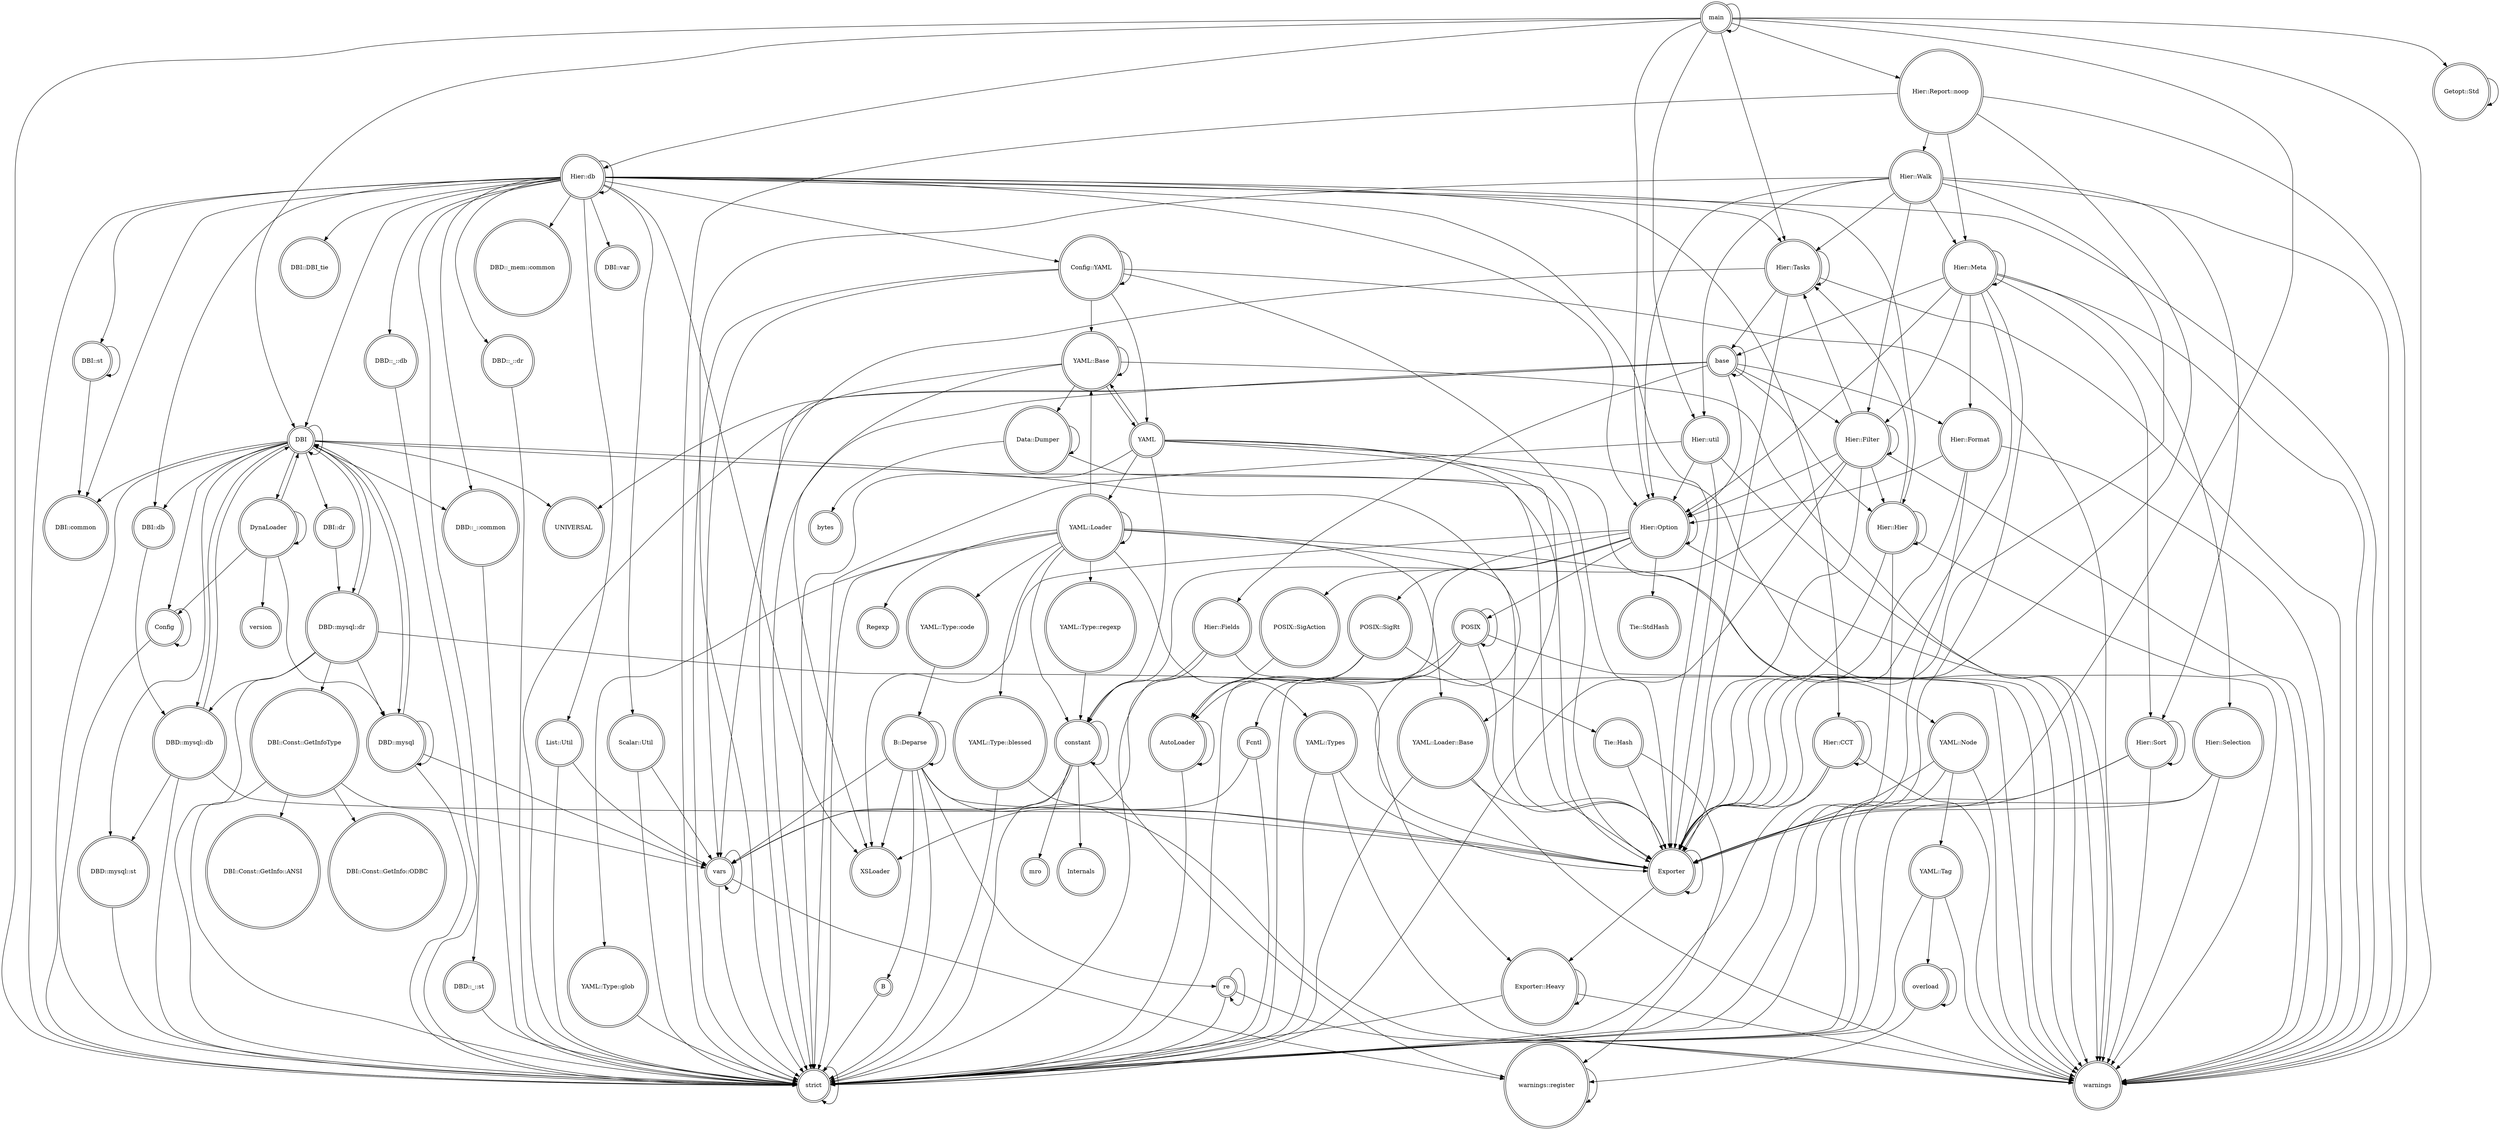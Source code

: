 digraph {
graph [overlap=false]
node [shape=doublecircle];
"Hier::db" -> "Hier::Option";
"Hier::Option" -> "Tie::StdHash";
"Hier::Meta" -> "Hier::Sort";
"YAML::Type::blessed" -> "Exporter";
"constant" -> "constant";
"B::Deparse" -> "strict";
"Hier::Tasks" -> "strict";
"DBI" -> "DBI::common";
"base" -> "Hier::Hier";
"base" -> "Hier::Fields";
"DBD::_::dr" -> "strict";
"YAML::Type::regexp" -> "constant";
"YAML::Node" -> "strict";
"constant" -> "Internals";
"YAML::Loader" -> "warnings";
"overload" -> "overload";
"YAML::Loader::Base" -> "Exporter";
"YAML::Tag" -> "strict";
"Hier::Option" -> "Hier::Option";
"DBI::Const::GetInfoType" -> "vars";
"YAML::Base" -> "warnings";
"Hier::Hier" -> "Hier::Hier";
"overload" -> "warnings::register";
"Hier::db" -> "Config::YAML";
"Hier::db" -> "DBD::_mem::common";
"main" -> "Hier::Tasks";
"DynaLoader" -> "DBI";
"B" -> "strict";
"DBI" -> "DBD::mysql::st";
"Hier::Walk" -> "Hier::Sort";
"constant" -> "strict";
"constant" -> "vars";
"DBI::Const::GetInfoType" -> "DBI::Const::GetInfo::ANSI";
"DBI" -> "strict";
"DBI" -> "DBD::_::common";
"DynaLoader" -> "version";
"Hier::Tasks" -> "Hier::Tasks";
"base" -> "Hier::Option";
"Hier::CCT" -> "warnings";
"YAML::Node" -> "warnings";
"Hier::db" -> "DBI::var";
"DBI::db" -> "DBD::mysql::db";
"Hier::Option" -> "POSIX";
"Hier::Tasks" -> "Exporter";
"Config" -> "strict";
"main" -> "Hier::util";
"Hier::Filter" -> "Hier::Option";
"DBD::_::db" -> "strict";
"YAML::Tag" -> "warnings";
"DBI" -> "DBI::dr";
"main" -> "Hier::Option";
"DynaLoader" -> "DBD::mysql";
"YAML::Loader" -> "Regexp";
"Hier::db" -> "Hier::CCT";
"Config::YAML" -> "YAML";
"Hier::Fields" -> "warnings";
"YAML" -> "strict";
"main" -> "Hier::db";
"Hier::Sort" -> "warnings";
"main" -> "strict";
"YAML" -> "YAML::Node";
"Config::YAML" -> "vars";
"Hier::Report::noop" -> "warnings";
"YAML::Loader::Base" -> "warnings";
"YAML::Types" -> "warnings";
"Hier::Meta" -> "Hier::Filter";
"Hier::Tasks" -> "base";
"Exporter" -> "Exporter::Heavy";
"DBI" -> "Exporter::Heavy";
"base" -> "Hier::Format";
"Hier::db" -> "Exporter";
"Hier::Hier" -> "strict";
"POSIX" -> "strict";
"Hier::db" -> "strict";
"DBD::mysql" -> "DBD::mysql";
"Hier::Filter" -> "Hier::Hier";
"Hier::Walk" -> "Hier::Option";
"YAML::Loader" -> "YAML::Type::regexp";
"Hier::Hier" -> "Hier::Tasks";
"Hier::Option" -> "POSIX::SigRt";
"DBI::Const::GetInfoType" -> "DBI::Const::GetInfo::ODBC";
"Hier::db" -> "DBD::_::st";
"Hier::Hier" -> "warnings";
"DBD::_::common" -> "strict";
"DBI" -> "DynaLoader";
"vars" -> "warnings::register";
"Data::Dumper" -> "bytes";
"DBD::mysql::dr" -> "Exporter";
"Config::YAML" -> "Exporter";
"YAML::Type::glob" -> "strict";
"POSIX" -> "warnings";
"Exporter::Heavy" -> "strict";
"YAML::Loader" -> "strict";
"YAML::Loader" -> "YAML::Type::code";
"DynaLoader" -> "DynaLoader";
"YAML::Base" -> "YAML";
"DBD::mysql" -> "DBI";
"DBD::mysql::dr" -> "DBD::mysql";
"Hier::Option" -> "POSIX::SigAction";
"DBI" -> "DBD::mysql::dr";
"Config::YAML" -> "warnings";
"POSIX::SigRt" -> "vars";
"DBI" -> "DBI::db";
"Exporter::Heavy" -> "warnings";
"base" -> "base";
"constant" -> "warnings::register";
"Hier::CCT" -> "Hier::CCT";
"Hier::Selection" -> "strict";
"Getopt::Std" -> "Getopt::Std";
"Hier::db" -> "DBI::common";
"Hier::Filter" -> "strict";
"List::Util" -> "strict";
"DBI" -> "DBD::mysql::db";
"Hier::Selection" -> "Exporter";
"Hier::Option" -> "strict";
"Hier::Walk" -> "Hier::util";
"YAML::Loader" -> "Exporter";
"Hier::db" -> "DBI";
"Fcntl" -> "XSLoader";
"main" -> "warnings";
"Hier::util" -> "strict";
"re" -> "re";
"DBI::dr" -> "DBD::mysql::dr";
"Hier::util" -> "warnings";
"YAML::Node" -> "Exporter";
"Fcntl" -> "strict";
"POSIX::SigRt" -> "AutoLoader";
"Hier::Meta" -> "Exporter";
"Hier::Meta" -> "Hier::Option";
"Hier::CCT" -> "Exporter";
"YAML::Loader" -> "YAML::Type::blessed";
"YAML::Base" -> "Data::Dumper";
"Hier::Meta" -> "base";
"DBD::mysql::db" -> "DBD::mysql::st";
"DynaLoader" -> "Config";
"vars" -> "strict";
"Hier::db" -> "DBD::_::db";
"Exporter::Heavy" -> "Exporter::Heavy";
"strict" -> "strict";
"YAML" -> "YAML::Loader";
"main" -> "Exporter";
"YAML::Loader::Base" -> "strict";
"Tie::Hash" -> "Exporter";
"base" -> "Hier::Filter";
"Config::YAML" -> "strict";
"YAML::Type::blessed" -> "strict";
"re" -> "warnings";
"Data::Dumper" -> "Data::Dumper";
"Hier::Format" -> "strict";
"Hier::Format" -> "Hier::Option";
"Hier::Walk" -> "strict";
"Hier::Meta" -> "warnings";
"Exporter" -> "Exporter";
"YAML::Loader" -> "YAML::Type::glob";
"base" -> "UNIVERSAL";
"POSIX" -> "Fcntl";
"Hier::Sort" -> "Hier::Sort";
"Config" -> "Config";
"DBD::mysql::dr" -> "strict";
"Hier::db" -> "DBI::st";
"Hier::db" -> "DBD::_::dr";
"Hier::Walk" -> "Hier::Filter";
"warnings::register" -> "warnings::register";
"YAML::Loader" -> "YAML::Base";
"Hier::db" -> "Hier::Tasks";
"DBI" -> "DBD::mysql";
"YAML::Loader" -> "YAML::Loader::Base";
"DBI" -> "Exporter";
"Hier::db" -> "DBD::_::common";
"B::Deparse" -> "re";
"Hier::Meta" -> "strict";
"Hier::Format" -> "warnings";
"Hier::CCT" -> "strict";
"Hier::Walk" -> "Hier::Tasks";
"DBD::mysql::db" -> "Exporter";
"Hier::Filter" -> "Exporter";
"Hier::Walk" -> "warnings";
"DBI::Const::GetInfoType" -> "strict";
"Hier::Filter" -> "constant";
"Data::Dumper" -> "Exporter";
"DBD::mysql::dr" -> "DBI";
"YAML" -> "constant";
"main" -> "DBI";
"YAML::Type::code" -> "B::Deparse";
"AutoLoader" -> "AutoLoader";
"YAML" -> "YAML::Loader::Base";
"B::Deparse" -> "B";
"Hier::db" -> "Hier::db";
"Hier::util" -> "Hier::Option";
"POSIX" -> "AutoLoader";
"POSIX" -> "Exporter";
"YAML::Types" -> "strict";
"Scalar::Util" -> "strict";
"Hier::Filter" -> "Hier::Filter";
"YAML::Loader" -> "constant";
"DBD::mysql::db" -> "DBI";
"B::Deparse" -> "B::Deparse";
"Hier::Meta" -> "Hier::Format";
"B::Deparse" -> "Exporter";
"Hier::Hier" -> "Exporter";
"Hier::Option" -> "warnings";
"YAML" -> "Exporter";
"constant" -> "mro";
"Hier::db" -> "warnings";
"Hier::Filter" -> "warnings";
"List::Util" -> "vars";
"DBD::mysql::dr" -> "DBD::mysql::db";
"YAML::Types" -> "Exporter";
"Hier::db" -> "DBI::db";
"base" -> "strict";
"Tie::Hash" -> "warnings::register";
"vars" -> "vars";
"Hier::Meta" -> "Hier::Selection";
"B::Deparse" -> "XSLoader";
"YAML::Base" -> "YAML::Base";
"POSIX::SigAction" -> "AutoLoader";
"Hier::Walk" -> "Hier::Meta";
"Hier::Tasks" -> "warnings";
"Hier::Meta" -> "Hier::Meta";
"Hier::db" -> "Hier::Hier";
"YAML" -> "YAML::Base";
"main" -> "main";
"YAML::Base" -> "XSLoader";
"Hier::db" -> "List::Util";
"Hier::Report::noop" -> "Hier::Meta";
"B::Deparse" -> "warnings";
"DBD::_::st" -> "strict";
"Hier::Report::noop" -> "Exporter";
"re" -> "strict";
"Hier::Selection" -> "warnings";
"YAML::Base" -> "strict";
"Hier::Walk" -> "Exporter";
"DBI::st" -> "DBI::common";
"B::Deparse" -> "vars";
"Hier::db" -> "DBI::DBI_tie";
"YAML::Loader" -> "YAML::Types";
"YAML::Tag" -> "overload";
"Config::YAML" -> "Config::YAML";
"Hier::Sort" -> "strict";
"POSIX::SigRt" -> "Tie::Hash";
"DBD::mysql::db" -> "strict";
"Hier::Fields" -> "constant";
"DBD::mysql::dr" -> "DBI::Const::GetInfoType";
"POSIX" -> "POSIX";
"Hier::Format" -> "Exporter";
"AutoLoader" -> "strict";
"DBI" -> "DBI";
"DBD::mysql::st" -> "strict";
"main" -> "Hier::Report::noop";
"main" -> "Getopt::Std";
"Scalar::Util" -> "vars";
"YAML::Loader" -> "YAML::Loader";
"Config::YAML" -> "YAML::Base";
"DBI" -> "UNIVERSAL";
"Hier::Fields" -> "strict";
"DBI" -> "Config";
"Hier::Option" -> "XSLoader";
"YAML::Node" -> "YAML::Tag";
"YAML" -> "warnings";
"Hier::Report::noop" -> "strict";
"base" -> "vars";
"Hier::db" -> "Scalar::Util";
"Hier::Report::noop" -> "Hier::Walk";
"Hier::util" -> "Exporter";
"Hier::Sort" -> "Exporter";
"DBI::st" -> "DBI::st";
"Hier::Filter" -> "Hier::Tasks";
"DBD::mysql" -> "vars";
"Hier::db" -> "XSLoader";
"DBD::mysql" -> "strict";
}
